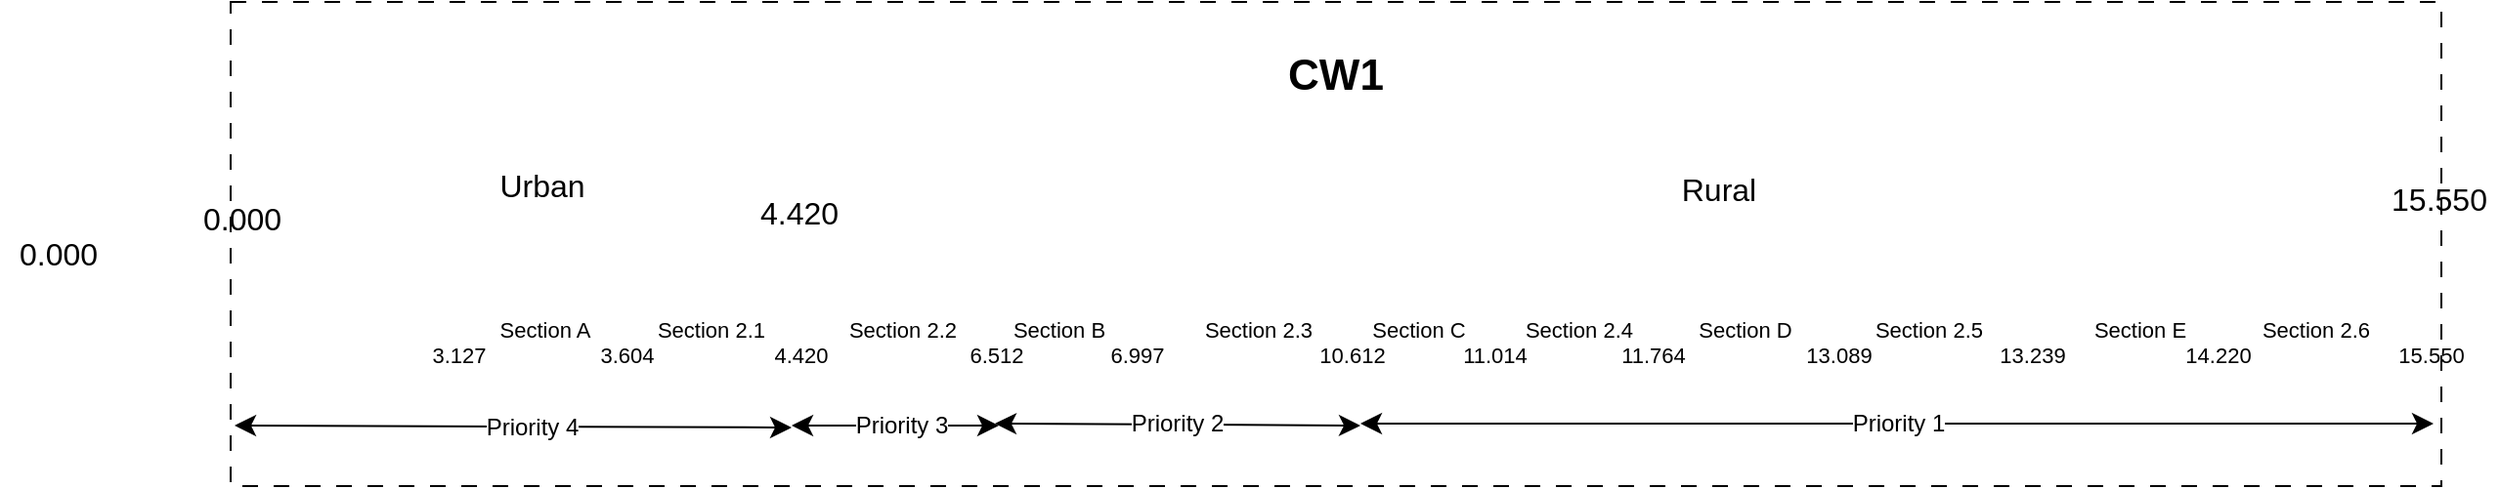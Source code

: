 <mxfile version="24.6.0" type="github">
  <diagram name="Page-1" id="WYtM07FXN9FArE3MaMec">
    <mxGraphModel dx="1626" dy="1145" grid="0" gridSize="10" guides="1" tooltips="1" connect="1" arrows="1" fold="1" page="0" pageScale="1" pageWidth="850" pageHeight="1100" math="0" shadow="0">
      <root>
        <mxCell id="0" />
        <mxCell id="1" parent="0" />
        <mxCell id="yG0WuXyGEiFyPr0Ynp4v-35" value="&lt;h1&gt;&lt;font style=&quot;font-size: 22px;&quot;&gt;CW1&lt;/font&gt;&lt;/h1&gt;" style="rounded=0;whiteSpace=wrap;html=1;fillColor=none;dashed=1;dashPattern=8 8;horizontal=1;verticalAlign=top;" vertex="1" parent="1">
          <mxGeometry x="-153" y="-133" width="1131" height="248" as="geometry" />
        </mxCell>
        <mxCell id="yG0WuXyGEiFyPr0Ynp4v-3" value="0.000" style="text;strokeColor=none;align=center;fillColor=none;html=1;verticalAlign=middle;whiteSpace=wrap;rounded=0;fontSize=16;" vertex="1" parent="1">
          <mxGeometry x="-271.0" y="-19" width="60" height="30" as="geometry" />
        </mxCell>
        <mxCell id="yG0WuXyGEiFyPr0Ynp4v-4" value="4.420" style="text;strokeColor=none;align=center;fillColor=none;html=1;verticalAlign=middle;whiteSpace=wrap;rounded=0;fontSize=16;" vertex="1" parent="1">
          <mxGeometry x="108.0" y="-40" width="60" height="30" as="geometry" />
        </mxCell>
        <mxCell id="yG0WuXyGEiFyPr0Ynp4v-5" value="Urban" style="text;strokeColor=none;fillColor=none;html=1;align=center;verticalAlign=middle;whiteSpace=wrap;rounded=0;fontSize=16;" vertex="1" parent="1">
          <mxGeometry x="-35" y="-54" width="83" height="30" as="geometry" />
        </mxCell>
        <mxCell id="yG0WuXyGEiFyPr0Ynp4v-8" value="3.127" style="text;strokeColor=none;align=center;fillColor=none;html=1;verticalAlign=middle;whiteSpace=wrap;rounded=0;fontSize=11;" vertex="1" parent="1">
          <mxGeometry x="-66.5" y="33" width="60" height="30" as="geometry" />
        </mxCell>
        <mxCell id="yG0WuXyGEiFyPr0Ynp4v-9" value="3.604" style="text;strokeColor=none;align=center;fillColor=none;html=1;verticalAlign=middle;whiteSpace=wrap;rounded=0;fontSize=11;" vertex="1" parent="1">
          <mxGeometry x="19.5" y="33" width="60" height="30" as="geometry" />
        </mxCell>
        <mxCell id="yG0WuXyGEiFyPr0Ynp4v-10" value="Section A" style="text;strokeColor=none;align=center;fillColor=none;html=1;verticalAlign=middle;whiteSpace=wrap;rounded=0;fontSize=11;" vertex="1" parent="1">
          <mxGeometry x="-22.5" y="20" width="60" height="30" as="geometry" />
        </mxCell>
        <mxCell id="yG0WuXyGEiFyPr0Ynp4v-11" value="4.420" style="text;strokeColor=none;align=center;fillColor=none;html=1;verticalAlign=middle;whiteSpace=wrap;rounded=0;fontSize=11;" vertex="1" parent="1">
          <mxGeometry x="109.0" y="33" width="60" height="30" as="geometry" />
        </mxCell>
        <mxCell id="yG0WuXyGEiFyPr0Ynp4v-12" value="Section 2.1" style="text;strokeColor=none;align=center;fillColor=none;html=1;verticalAlign=middle;whiteSpace=wrap;rounded=0;fontSize=11;" vertex="1" parent="1">
          <mxGeometry x="63.0" y="20" width="60" height="30" as="geometry" />
        </mxCell>
        <mxCell id="yG0WuXyGEiFyPr0Ynp4v-13" value="6.512" style="text;strokeColor=none;align=center;fillColor=none;html=1;verticalAlign=middle;whiteSpace=wrap;rounded=0;fontSize=11;" vertex="1" parent="1">
          <mxGeometry x="209.0" y="33" width="60" height="30" as="geometry" />
        </mxCell>
        <mxCell id="yG0WuXyGEiFyPr0Ynp4v-14" value="Section 2.2" style="text;strokeColor=none;align=center;fillColor=none;html=1;verticalAlign=middle;whiteSpace=wrap;rounded=0;fontSize=11;" vertex="1" parent="1">
          <mxGeometry x="161.0" y="20" width="60" height="30" as="geometry" />
        </mxCell>
        <mxCell id="yG0WuXyGEiFyPr0Ynp4v-15" value="6.997" style="text;strokeColor=none;align=center;fillColor=none;html=1;verticalAlign=middle;whiteSpace=wrap;rounded=0;fontSize=11;" vertex="1" parent="1">
          <mxGeometry x="281.0" y="33" width="60" height="30" as="geometry" />
        </mxCell>
        <mxCell id="yG0WuXyGEiFyPr0Ynp4v-16" value="Section B" style="text;strokeColor=none;align=center;fillColor=none;html=1;verticalAlign=middle;whiteSpace=wrap;rounded=0;fontSize=11;" vertex="1" parent="1">
          <mxGeometry x="241.0" y="20" width="60" height="30" as="geometry" />
        </mxCell>
        <mxCell id="yG0WuXyGEiFyPr0Ynp4v-17" value="10.612" style="text;strokeColor=none;align=center;fillColor=none;html=1;verticalAlign=middle;whiteSpace=wrap;rounded=0;fontSize=11;" vertex="1" parent="1">
          <mxGeometry x="391.0" y="33" width="60" height="30" as="geometry" />
        </mxCell>
        <mxCell id="yG0WuXyGEiFyPr0Ynp4v-18" value="Section 2.3" style="text;strokeColor=none;align=center;fillColor=none;html=1;verticalAlign=middle;whiteSpace=wrap;rounded=0;fontSize=11;" vertex="1" parent="1">
          <mxGeometry x="343.0" y="20" width="60" height="30" as="geometry" />
        </mxCell>
        <mxCell id="yG0WuXyGEiFyPr0Ynp4v-19" value="11.014" style="text;strokeColor=none;align=center;fillColor=none;html=1;verticalAlign=middle;whiteSpace=wrap;rounded=0;fontSize=11;" vertex="1" parent="1">
          <mxGeometry x="464.0" y="33" width="60" height="30" as="geometry" />
        </mxCell>
        <mxCell id="yG0WuXyGEiFyPr0Ynp4v-20" value="Section C" style="text;strokeColor=none;align=center;fillColor=none;html=1;verticalAlign=middle;whiteSpace=wrap;rounded=0;fontSize=11;" vertex="1" parent="1">
          <mxGeometry x="425.0" y="20" width="60" height="30" as="geometry" />
        </mxCell>
        <mxCell id="yG0WuXyGEiFyPr0Ynp4v-21" value="11.764" style="text;strokeColor=none;align=center;fillColor=none;html=1;verticalAlign=middle;whiteSpace=wrap;rounded=0;fontSize=11;" vertex="1" parent="1">
          <mxGeometry x="545.0" y="33" width="60" height="30" as="geometry" />
        </mxCell>
        <mxCell id="yG0WuXyGEiFyPr0Ynp4v-22" value="Section 2.4" style="text;strokeColor=none;align=center;fillColor=none;html=1;verticalAlign=middle;whiteSpace=wrap;rounded=0;fontSize=11;" vertex="1" parent="1">
          <mxGeometry x="507.0" y="20" width="60" height="30" as="geometry" />
        </mxCell>
        <mxCell id="yG0WuXyGEiFyPr0Ynp4v-23" value="13.089" style="text;strokeColor=none;align=center;fillColor=none;html=1;verticalAlign=middle;whiteSpace=wrap;rounded=0;fontSize=11;" vertex="1" parent="1">
          <mxGeometry x="640.0" y="33" width="60" height="30" as="geometry" />
        </mxCell>
        <mxCell id="yG0WuXyGEiFyPr0Ynp4v-24" value="Section D" style="text;strokeColor=none;align=center;fillColor=none;html=1;verticalAlign=middle;whiteSpace=wrap;rounded=0;fontSize=11;" vertex="1" parent="1">
          <mxGeometry x="592.0" y="20" width="60" height="30" as="geometry" />
        </mxCell>
        <mxCell id="yG0WuXyGEiFyPr0Ynp4v-25" value="13.239" style="text;strokeColor=none;align=center;fillColor=none;html=1;verticalAlign=middle;whiteSpace=wrap;rounded=0;fontSize=11;" vertex="1" parent="1">
          <mxGeometry x="739.0" y="33" width="60" height="30" as="geometry" />
        </mxCell>
        <mxCell id="yG0WuXyGEiFyPr0Ynp4v-26" value="Section 2.5" style="text;strokeColor=none;align=center;fillColor=none;html=1;verticalAlign=middle;whiteSpace=wrap;rounded=0;fontSize=11;" vertex="1" parent="1">
          <mxGeometry x="686.0" y="20" width="60" height="30" as="geometry" />
        </mxCell>
        <mxCell id="yG0WuXyGEiFyPr0Ynp4v-27" value="15.550" style="text;strokeColor=none;align=center;fillColor=none;html=1;verticalAlign=middle;whiteSpace=wrap;rounded=0;fontSize=16;" vertex="1" parent="1">
          <mxGeometry x="947.0" y="-47" width="60" height="30" as="geometry" />
        </mxCell>
        <mxCell id="yG0WuXyGEiFyPr0Ynp4v-28" value="Rural" style="text;strokeColor=none;fillColor=none;html=1;align=center;verticalAlign=middle;whiteSpace=wrap;rounded=0;fontSize=16;" vertex="1" parent="1">
          <mxGeometry x="567" y="-52" width="83" height="30" as="geometry" />
        </mxCell>
        <mxCell id="yG0WuXyGEiFyPr0Ynp4v-29" value="0.000" style="text;strokeColor=none;align=center;fillColor=none;html=1;verticalAlign=middle;whiteSpace=wrap;rounded=0;fontSize=16;" vertex="1" parent="1">
          <mxGeometry x="-177.0" y="-37" width="60" height="30" as="geometry" />
        </mxCell>
        <mxCell id="yG0WuXyGEiFyPr0Ynp4v-30" value="14.220" style="text;strokeColor=none;align=center;fillColor=none;html=1;verticalAlign=middle;whiteSpace=wrap;rounded=0;fontSize=11;" vertex="1" parent="1">
          <mxGeometry x="834.0" y="33" width="60" height="30" as="geometry" />
        </mxCell>
        <mxCell id="yG0WuXyGEiFyPr0Ynp4v-31" value="Section E" style="text;strokeColor=none;align=center;fillColor=none;html=1;verticalAlign=middle;whiteSpace=wrap;rounded=0;fontSize=11;" vertex="1" parent="1">
          <mxGeometry x="794.0" y="20" width="60" height="30" as="geometry" />
        </mxCell>
        <mxCell id="yG0WuXyGEiFyPr0Ynp4v-32" value="15.550" style="text;strokeColor=none;align=center;fillColor=none;html=1;verticalAlign=middle;whiteSpace=wrap;rounded=0;fontSize=11;" vertex="1" parent="1">
          <mxGeometry x="943.0" y="33" width="60" height="30" as="geometry" />
        </mxCell>
        <mxCell id="yG0WuXyGEiFyPr0Ynp4v-33" value="Section 2.6" style="text;strokeColor=none;align=center;fillColor=none;html=1;verticalAlign=middle;whiteSpace=wrap;rounded=0;fontSize=11;" vertex="1" parent="1">
          <mxGeometry x="884.0" y="20" width="60" height="30" as="geometry" />
        </mxCell>
        <mxCell id="yG0WuXyGEiFyPr0Ynp4v-38" value="Priority 1" style="edgeStyle=none;orthogonalLoop=1;jettySize=auto;html=1;endArrow=classic;startArrow=classic;endSize=8;startSize=8;rounded=0;fontSize=12;curved=1;" edge="1" parent="1">
          <mxGeometry width="140" relative="1" as="geometry">
            <mxPoint x="425" y="83" as="sourcePoint" />
            <mxPoint x="974" y="83" as="targetPoint" />
            <Array as="points" />
          </mxGeometry>
        </mxCell>
        <mxCell id="yG0WuXyGEiFyPr0Ynp4v-39" value="Priority 2" style="edgeStyle=none;orthogonalLoop=1;jettySize=auto;html=1;endArrow=classic;startArrow=classic;endSize=8;startSize=8;rounded=0;fontSize=12;curved=1;" edge="1" parent="1">
          <mxGeometry width="140" relative="1" as="geometry">
            <mxPoint x="238" y="83" as="sourcePoint" />
            <mxPoint x="425" y="84" as="targetPoint" />
            <Array as="points" />
          </mxGeometry>
        </mxCell>
        <mxCell id="yG0WuXyGEiFyPr0Ynp4v-40" value="Priority 3" style="edgeStyle=none;orthogonalLoop=1;jettySize=auto;html=1;endArrow=classic;startArrow=classic;endSize=8;startSize=8;rounded=0;fontSize=12;curved=1;" edge="1" parent="1">
          <mxGeometry x="0.057" width="140" relative="1" as="geometry">
            <mxPoint x="134" y="84" as="sourcePoint" />
            <mxPoint x="240" y="84" as="targetPoint" />
            <Array as="points" />
            <mxPoint as="offset" />
          </mxGeometry>
        </mxCell>
        <mxCell id="yG0WuXyGEiFyPr0Ynp4v-41" value="Priority 4" style="edgeStyle=none;orthogonalLoop=1;jettySize=auto;html=1;endArrow=classic;startArrow=classic;endSize=8;startSize=8;rounded=0;fontSize=12;curved=1;" edge="1" parent="1">
          <mxGeometry x="0.067" width="140" relative="1" as="geometry">
            <mxPoint x="-151" y="84" as="sourcePoint" />
            <mxPoint x="134" y="85" as="targetPoint" />
            <Array as="points" />
            <mxPoint as="offset" />
          </mxGeometry>
        </mxCell>
      </root>
    </mxGraphModel>
  </diagram>
</mxfile>
